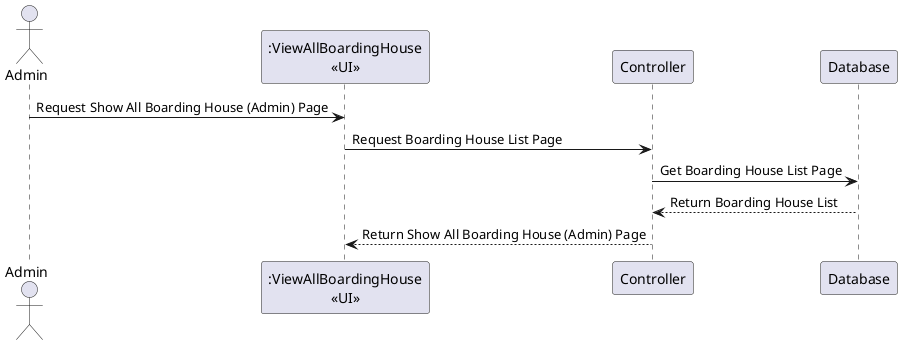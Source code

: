 @startuml
actor Admin as own
participant ":ViewAllBoardingHouse\n<<UI>>" as view
participant Controller as ctrl
participant Database as db

own -> view : Request Show All Boarding House (Admin) Page
view -> ctrl : Request Boarding House List Page
ctrl -> db : Get Boarding House List Page
ctrl <-- db : Return Boarding House List
view <-- ctrl : Return Show All Boarding House (Admin) Page 

@enduml
